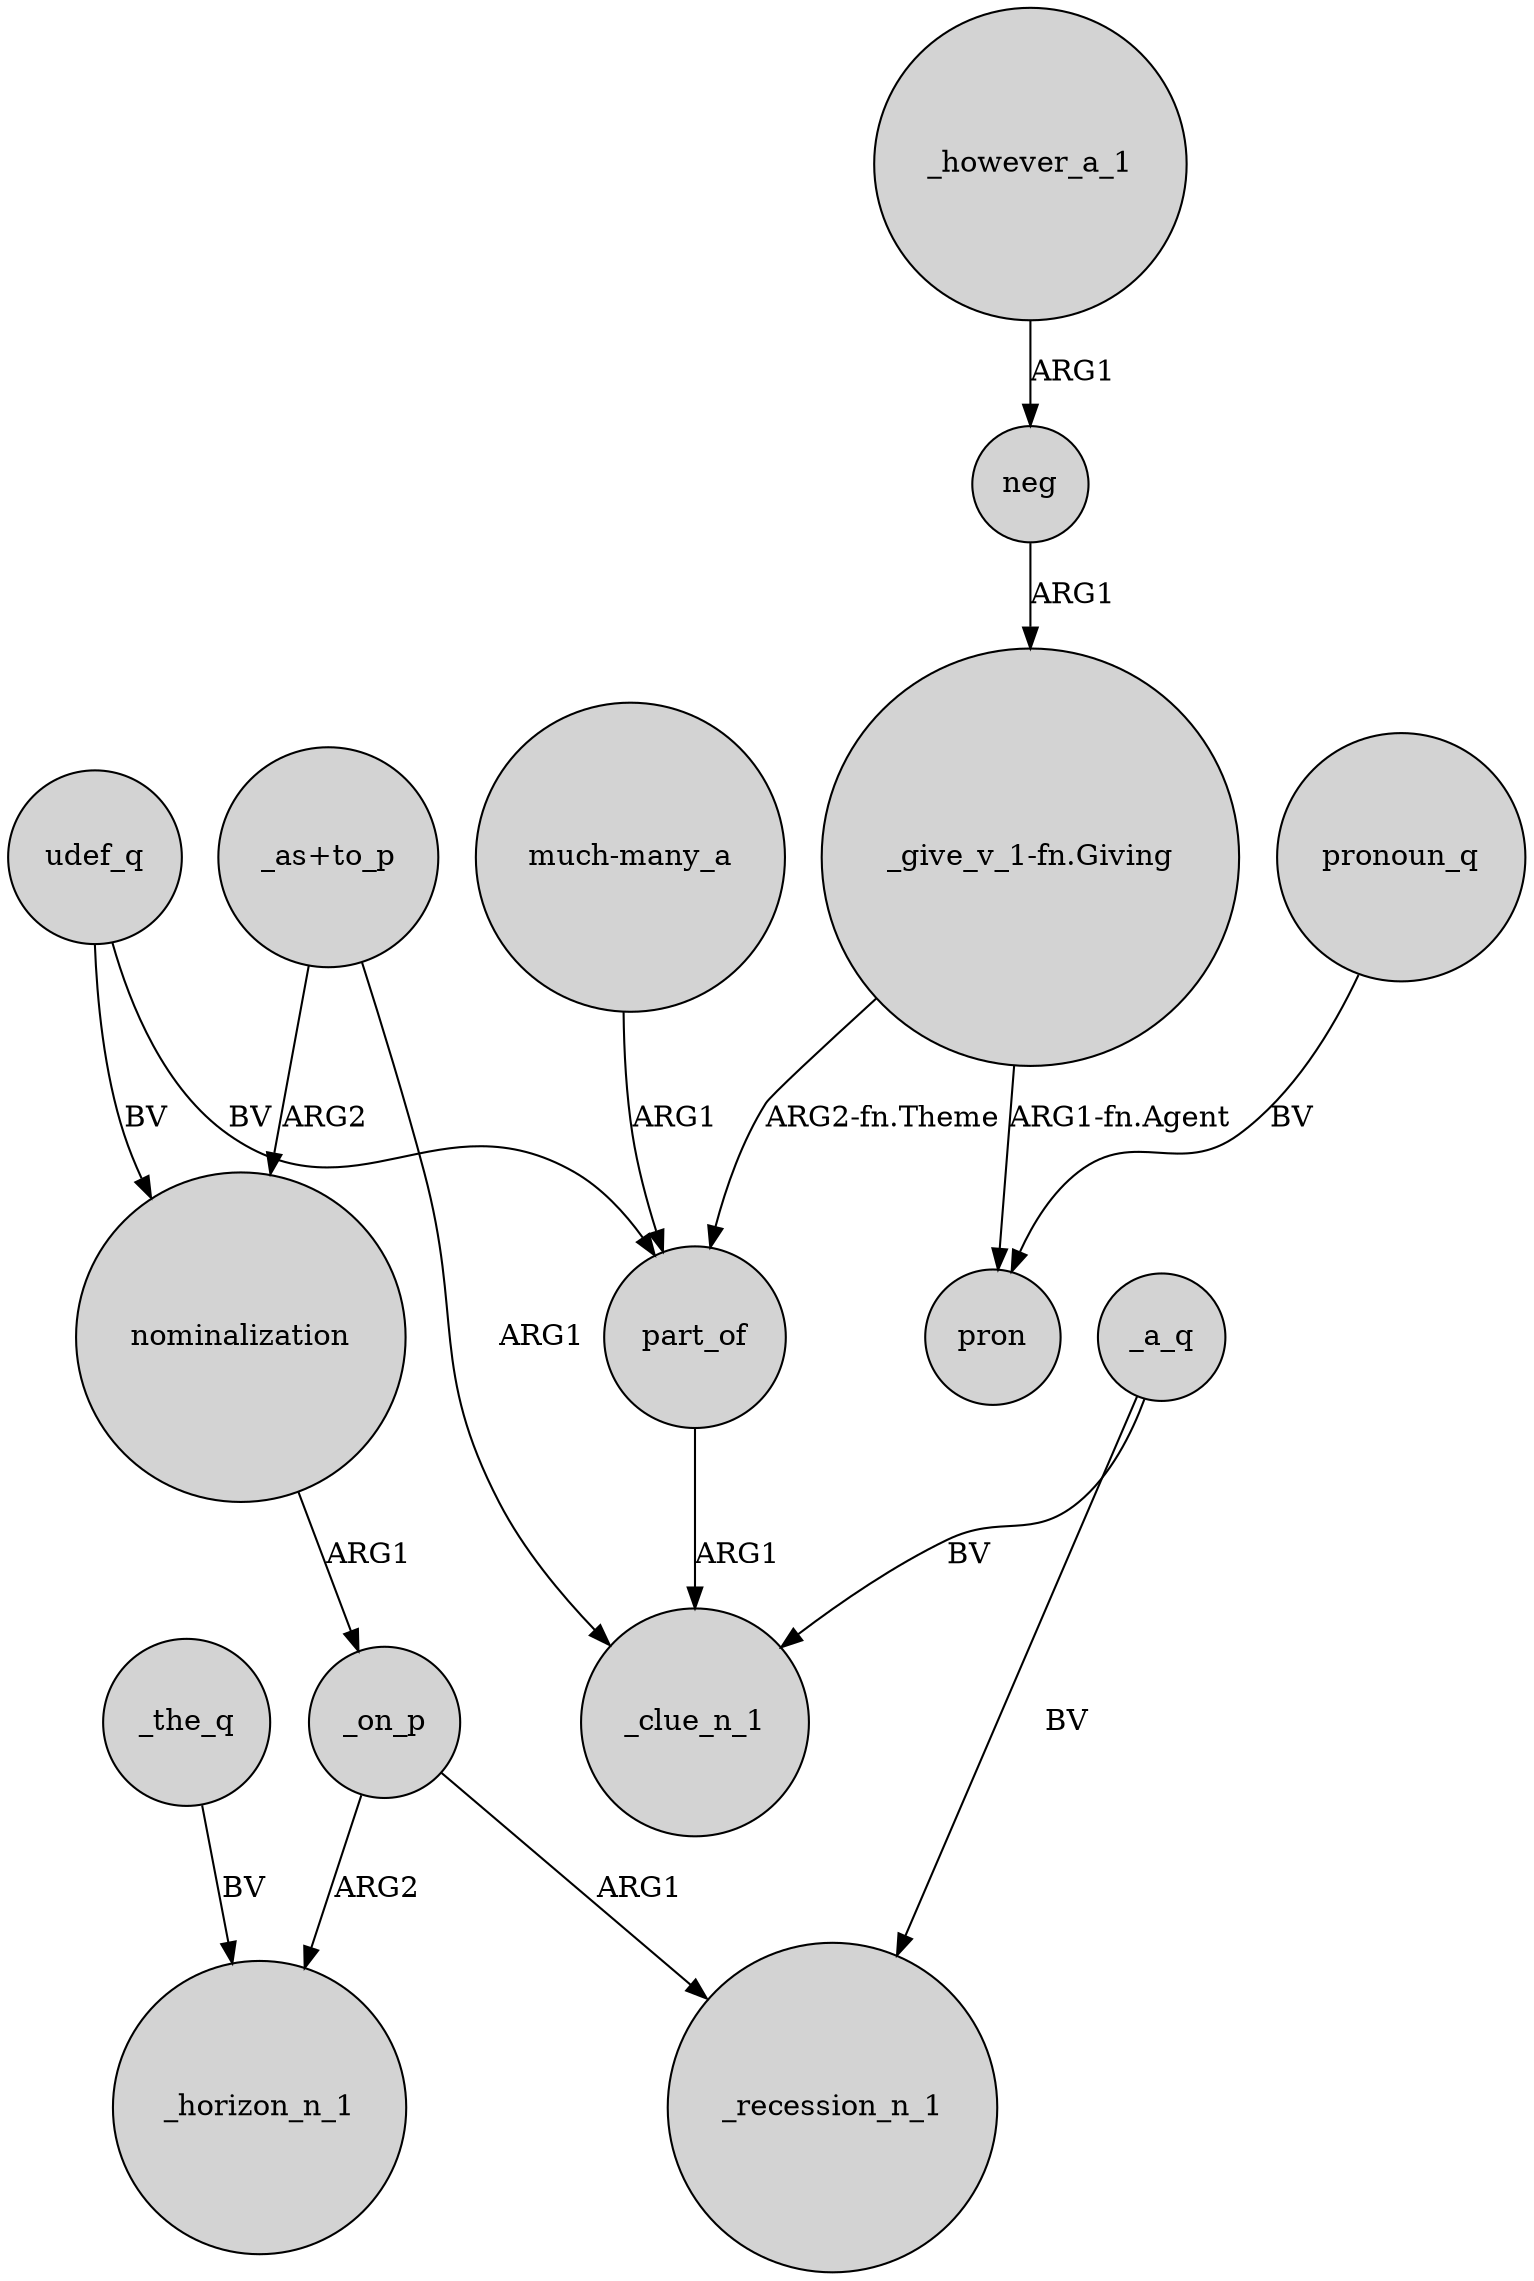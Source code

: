 digraph {
	node [shape=circle style=filled]
	_however_a_1 -> neg [label=ARG1]
	part_of -> _clue_n_1 [label=ARG1]
	"_as+to_p" -> nominalization [label=ARG2]
	_the_q -> _horizon_n_1 [label=BV]
	udef_q -> part_of [label=BV]
	neg -> "_give_v_1-fn.Giving" [label=ARG1]
	_a_q -> _recession_n_1 [label=BV]
	_on_p -> _horizon_n_1 [label=ARG2]
	"_give_v_1-fn.Giving" -> part_of [label="ARG2-fn.Theme"]
	_a_q -> _clue_n_1 [label=BV]
	udef_q -> nominalization [label=BV]
	_on_p -> _recession_n_1 [label=ARG1]
	"_give_v_1-fn.Giving" -> pron [label="ARG1-fn.Agent"]
	nominalization -> _on_p [label=ARG1]
	"much-many_a" -> part_of [label=ARG1]
	"_as+to_p" -> _clue_n_1 [label=ARG1]
	pronoun_q -> pron [label=BV]
}
